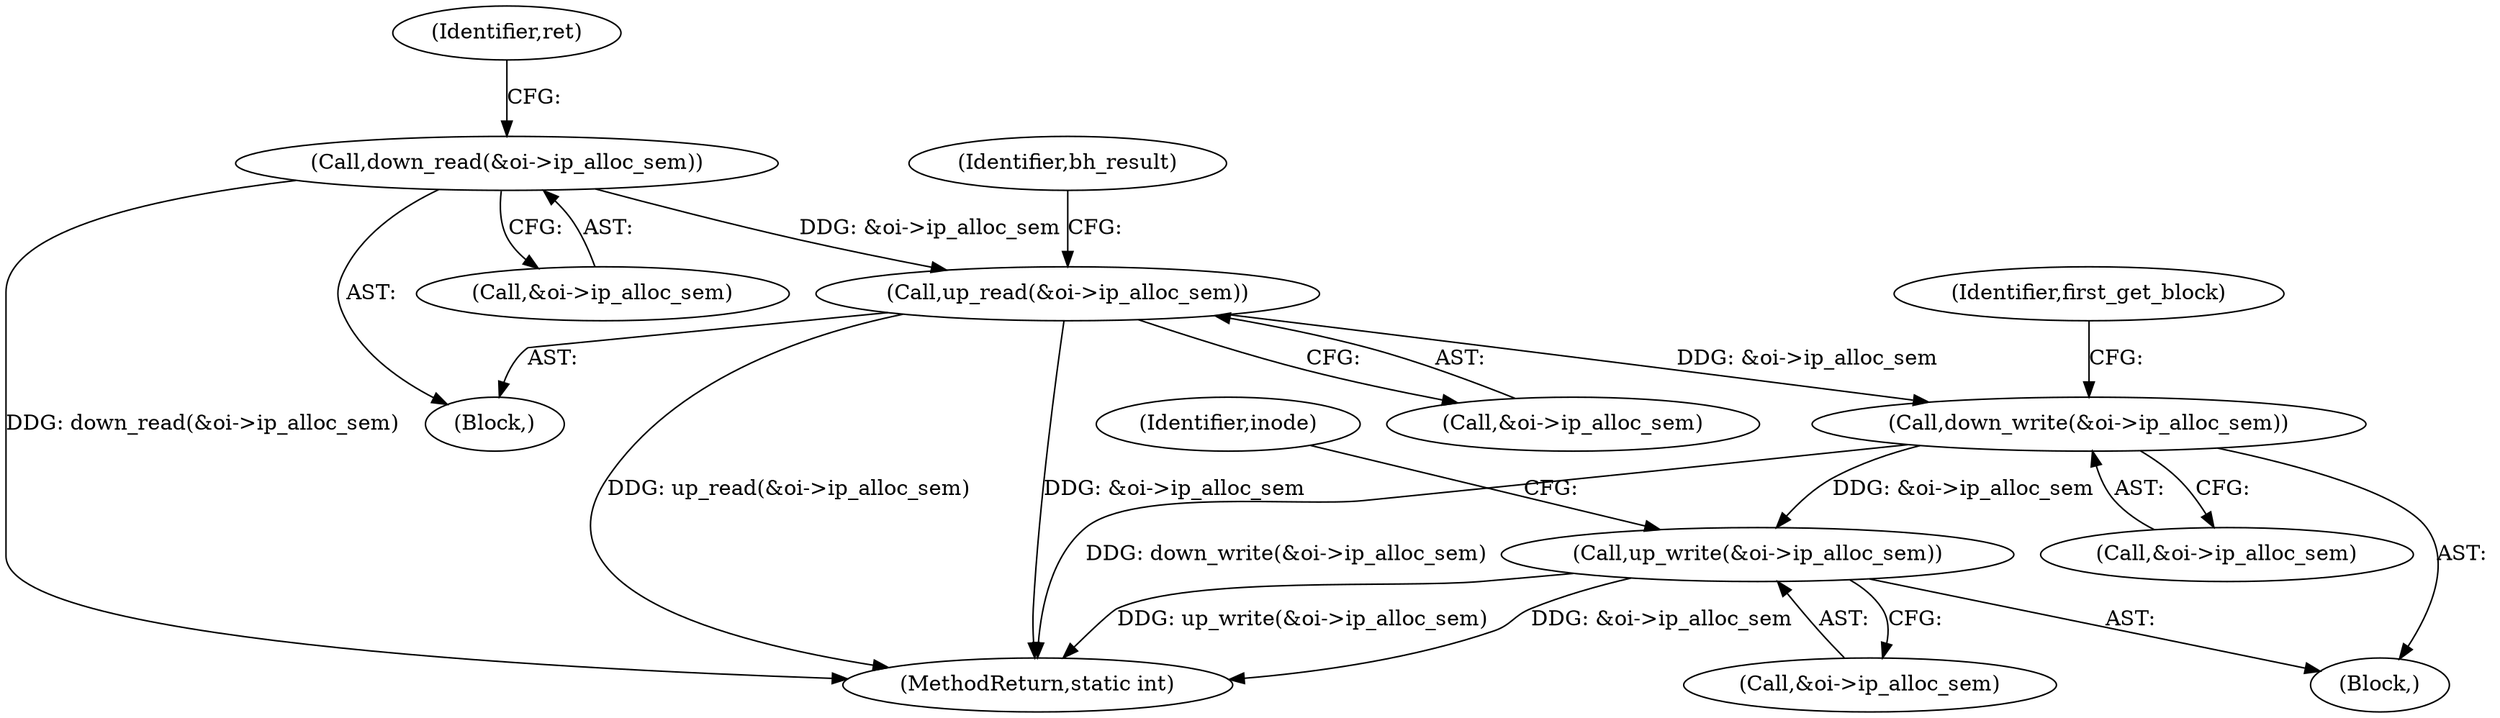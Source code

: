 digraph "0_linux_3e4c56d41eef5595035872a2ec5a483f42e8917f@API" {
"1000198" [label="(Call,down_read(&oi->ip_alloc_sem))"];
"1000210" [label="(Call,up_read(&oi->ip_alloc_sem))"];
"1000303" [label="(Call,down_write(&oi->ip_alloc_sem))"];
"1000473" [label="(Call,up_write(&oi->ip_alloc_sem))"];
"1000494" [label="(MethodReturn,static int)"];
"1000309" [label="(Identifier,first_get_block)"];
"1000197" [label="(Block,)"];
"1000211" [label="(Call,&oi->ip_alloc_sem)"];
"1000474" [label="(Call,&oi->ip_alloc_sem)"];
"1000473" [label="(Call,up_write(&oi->ip_alloc_sem))"];
"1000479" [label="(Identifier,inode)"];
"1000218" [label="(Identifier,bh_result)"];
"1000199" [label="(Call,&oi->ip_alloc_sem)"];
"1000303" [label="(Call,down_write(&oi->ip_alloc_sem))"];
"1000111" [label="(Block,)"];
"1000304" [label="(Call,&oi->ip_alloc_sem)"];
"1000210" [label="(Call,up_read(&oi->ip_alloc_sem))"];
"1000198" [label="(Call,down_read(&oi->ip_alloc_sem))"];
"1000204" [label="(Identifier,ret)"];
"1000198" -> "1000197"  [label="AST: "];
"1000198" -> "1000199"  [label="CFG: "];
"1000199" -> "1000198"  [label="AST: "];
"1000204" -> "1000198"  [label="CFG: "];
"1000198" -> "1000494"  [label="DDG: down_read(&oi->ip_alloc_sem)"];
"1000198" -> "1000210"  [label="DDG: &oi->ip_alloc_sem"];
"1000210" -> "1000197"  [label="AST: "];
"1000210" -> "1000211"  [label="CFG: "];
"1000211" -> "1000210"  [label="AST: "];
"1000218" -> "1000210"  [label="CFG: "];
"1000210" -> "1000494"  [label="DDG: up_read(&oi->ip_alloc_sem)"];
"1000210" -> "1000494"  [label="DDG: &oi->ip_alloc_sem"];
"1000210" -> "1000303"  [label="DDG: &oi->ip_alloc_sem"];
"1000303" -> "1000111"  [label="AST: "];
"1000303" -> "1000304"  [label="CFG: "];
"1000304" -> "1000303"  [label="AST: "];
"1000309" -> "1000303"  [label="CFG: "];
"1000303" -> "1000494"  [label="DDG: down_write(&oi->ip_alloc_sem)"];
"1000303" -> "1000473"  [label="DDG: &oi->ip_alloc_sem"];
"1000473" -> "1000111"  [label="AST: "];
"1000473" -> "1000474"  [label="CFG: "];
"1000474" -> "1000473"  [label="AST: "];
"1000479" -> "1000473"  [label="CFG: "];
"1000473" -> "1000494"  [label="DDG: &oi->ip_alloc_sem"];
"1000473" -> "1000494"  [label="DDG: up_write(&oi->ip_alloc_sem)"];
}
